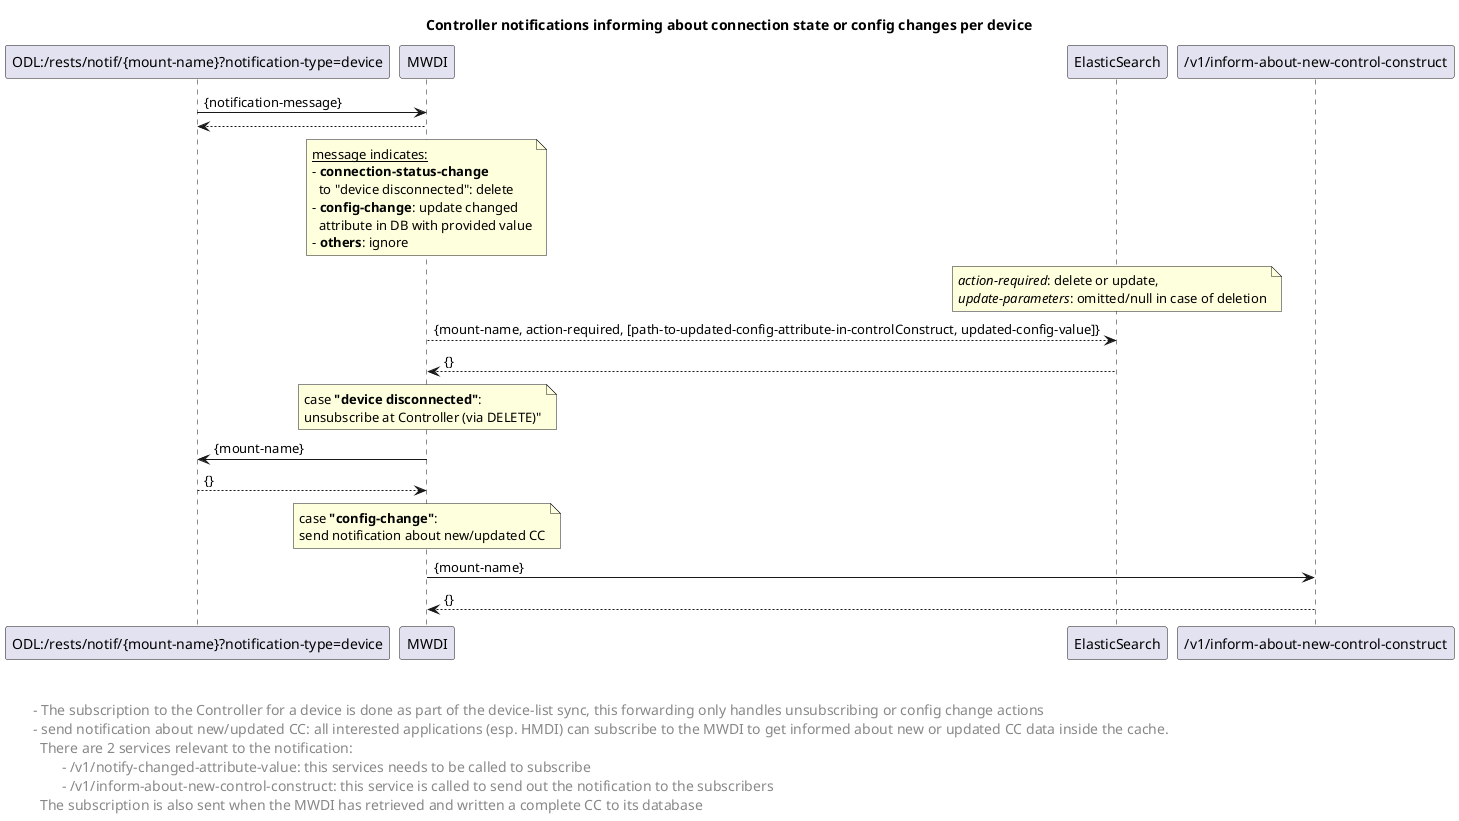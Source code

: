 @startuml
skinparam responseMessageBelowArrow true

title Controller notifications informing about connection state or config changes per device

'receive the notification
"ODL:/rests/notif/{mount-name}?notification-type=device" -> "MWDI": {notification-message}
"MWDI" --> "ODL:/rests/notif/{mount-name}?notification-type=device"

note over "MWDI"
 <u>message indicates:</u>
 - <b>connection-status-change</b> 
   to "device disconnected": delete
 - <b>config-change</b>: update changed 
   attribute in DB with provided value
 - <b>others</b>: ignore
end note
note over "ElasticSearch": <i>action-required</i>: delete or update, \n<i>update-parameters</i>: omitted/null in case of deletion


"MWDI" --> "ElasticSearch": {mount-name, action-required, [path-to-updated-config-attribute-in-controlConstruct, updated-config-value]}
"ElasticSearch" --> "MWDI": {}

note over "MWDI": case <b>"device disconnected"</b>: \nunsubscribe at Controller (via DELETE)"

"MWDI" -> "ODL:/rests/notif/{mount-name}?notification-type=device": {mount-name}
"ODL:/rests/notif/{mount-name}?notification-type=device" --> "MWDI": {}

note over "MWDI": case <b>"config-change"</b>: \nsend notification about new/updated CC
"MWDI" -> "/v1/inform-about-new-control-construct": {mount-name}
"/v1/inform-about-new-control-construct" --> "MWDI": {}


left footer 


 \t - The subscription to the Controller for a device is done as part of the device-list sync, this forwarding only handles unsubscribing or config change actions
 \t - send notification about new/updated CC: all interested applications (esp. HMDI) can subscribe to the MWDI to get informed about new or updated CC data inside the cache.
 \t   There are 2 services relevant to the notification:
 \t\t - /v1/notify-changed-attribute-value: this services needs to be called to subscribe
 \t\t - /v1/inform-about-new-control-construct: this service is called to send out the notification to the subscribers
 \t   The subscription is also sent when the MWDI has retrieved and written a complete CC to its database 
end footer


<style>
footer {
  HorizontalAlignment left
  FontSize 14
}
</style>

@enduml